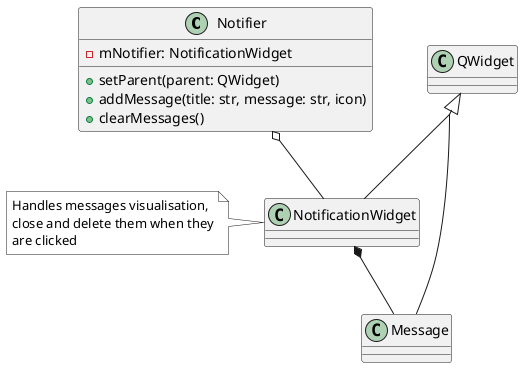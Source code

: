 @startuml notifications

skinparam groupInheritance 2

class Notifier {
  - mNotifier: NotificationWidget
  + setParent(parent: QWidget)
  + addMessage(title: str, message: str, icon)
  + clearMessages()
}

class Message extends QWidget

class NotificationWidget extends QWidget

note left of NotificationWidget #White
Handles messages visualisation,
close and delete them when they
are clicked
endnote

NotificationWidget *-- Message
Notifier o-- NotificationWidget

@enduml